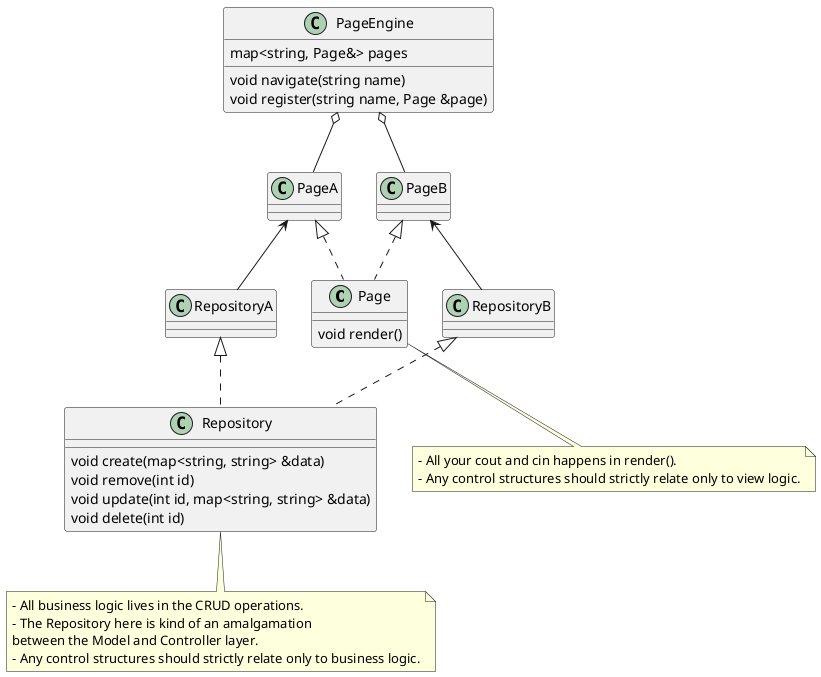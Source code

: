@startuml "MVC Architecture"

class Page {
    void render()
}
note bottom
    - All your cout and cin happens in render().
    - Any control structures should strictly relate only to view logic.
end note

class PageEngine {
    map<string, Page&> pages
    void navigate(string name)
    void register(string name, Page &page)
}

class Repository {
    void create(map<string, string> &data)
    void remove(int id)
    void update(int id, map<string, string> &data)
    void delete(int id)
}
note bottom
    - All business logic lives in the CRUD operations.
    - The Repository here is kind of an amalgamation
    between the Model and Controller layer.
    - Any control structures should strictly relate only to business logic.
end note

PageA <|.. Page
PageB <|.. Page
PageEngine o-- PageA
PageEngine o-- PageB

RepositoryA <|.. Repository
RepositoryB <|.. Repository
PageA <-- RepositoryA
PageB <-- RepositoryB

@enduml